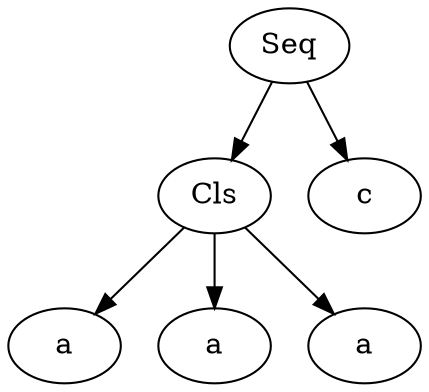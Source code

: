
      digraph string_diriv_tree
      {

                Seq[label = "Seq"]
                Cls[label = "Cls"]
                a1[label = "a"];
                a2[label = "a"];
                a3[label = "a"];
                c[label = "c"];

                Seq -> Cls;
                Seq -> c;
                Cls -> a1;
                Cls -> a2;
                Cls -> a3;

      }
      
